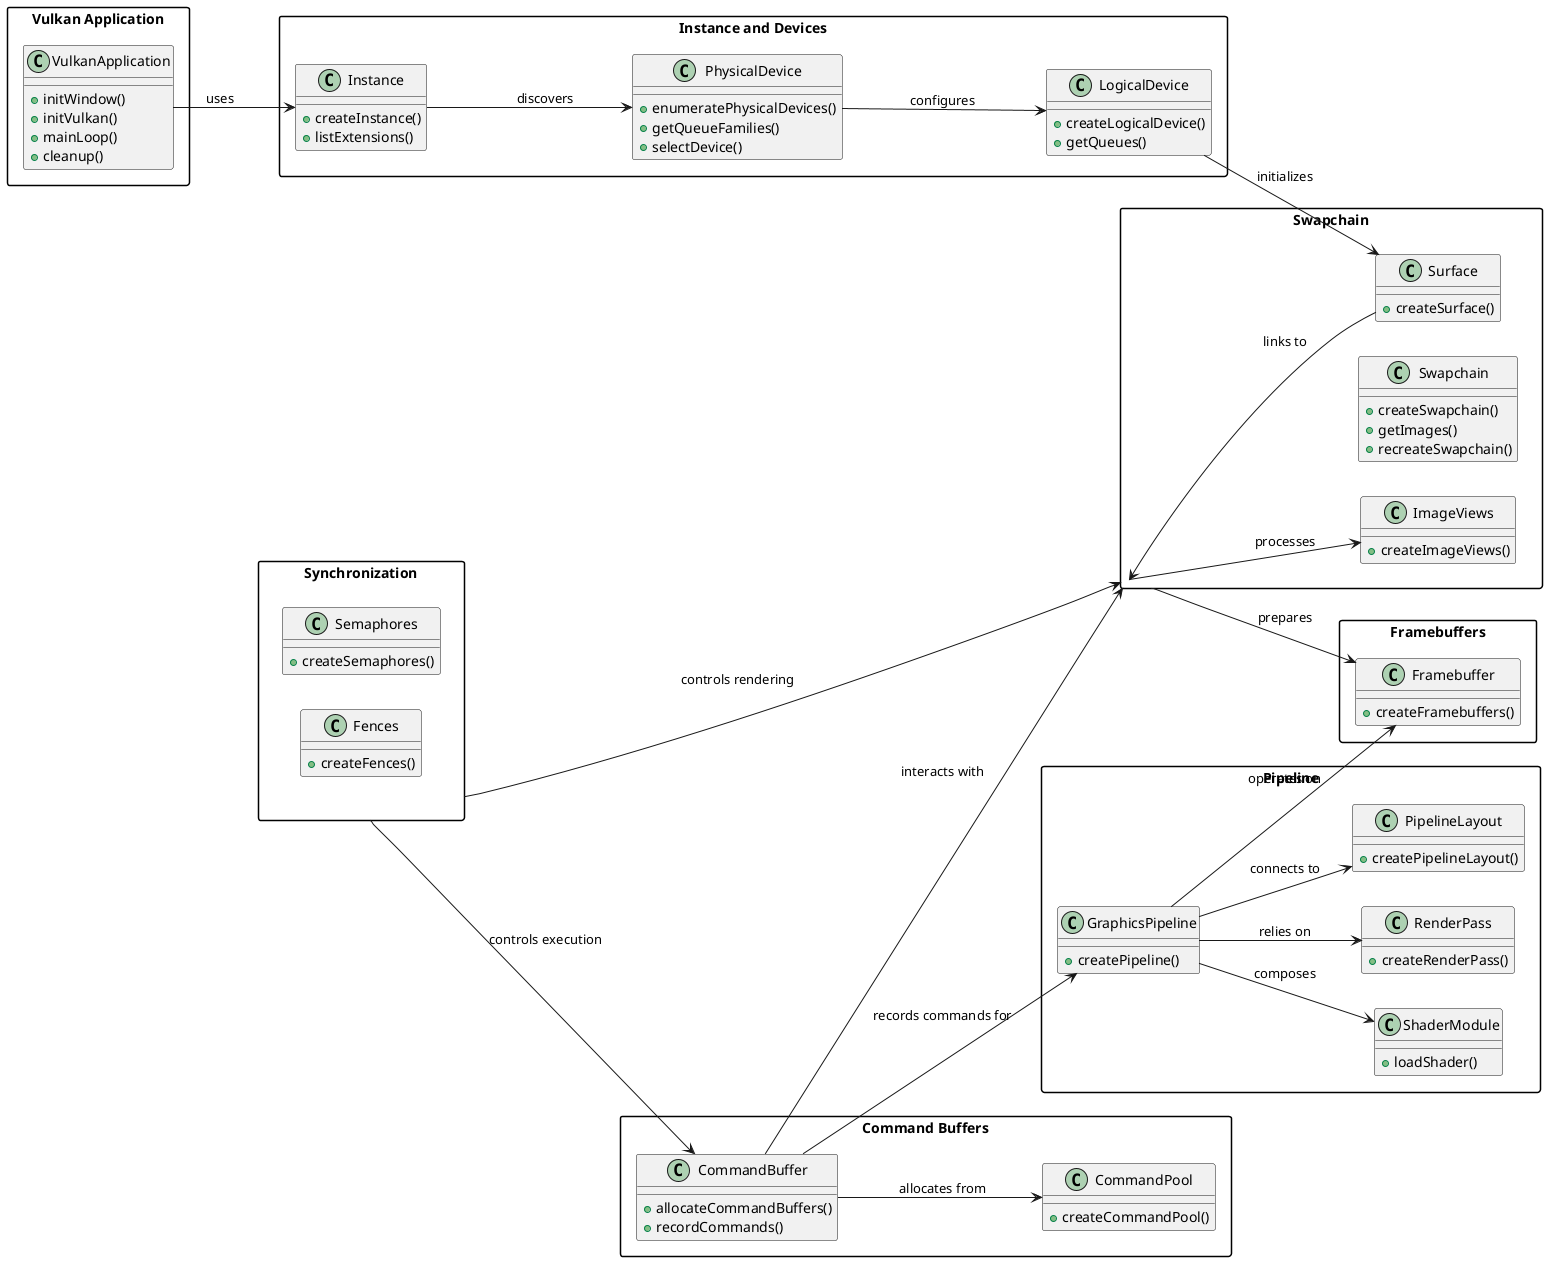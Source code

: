 @startuml vulkan_architecture

left to right direction
skinparam packageStyle rectangle

package "Vulkan Application" {
    class VulkanApplication {
        +initWindow()
        +initVulkan()
        +mainLoop()
        +cleanup()
    }
}

package "Instance and Devices" {
    class Instance {
        +createInstance()
        +listExtensions()
    }
    class PhysicalDevice {
        +enumeratePhysicalDevices()
        +getQueueFamilies()
        +selectDevice()
    }
    class LogicalDevice {
        +createLogicalDevice()
        +getQueues()
    }
}

package "Swapchain" {
    class Surface {
        +createSurface()
    }
    class Swapchain {
        +createSwapchain()
        +getImages()
        +recreateSwapchain()
    }
    class ImageViews {
        +createImageViews()
    }
}

package "Pipeline" {
    class ShaderModule {
        +loadShader()
    }
    class RenderPass {
        +createRenderPass()
    }
    class PipelineLayout {
        +createPipelineLayout()
    }
    class GraphicsPipeline {
        +createPipeline()
    }
}

package "Framebuffers" {
    class Framebuffer {
        +createFramebuffers()
    }
}

package "Command Buffers" {
    class CommandPool {
        +createCommandPool()
    }
    class CommandBuffer {
        +allocateCommandBuffers()
        +recordCommands()
    }
}

package "Synchronization" {
    class Semaphores {
        +createSemaphores()
    }
    class Fences {
        +createFences()
    }
}

VulkanApplication --> Instance : uses
Instance --> PhysicalDevice : discovers
PhysicalDevice --> LogicalDevice : configures
LogicalDevice --> Surface : initializes

Surface --> Swapchain : links to
Swapchain --> ImageViews : processes
Swapchain --> Framebuffer : prepares

GraphicsPipeline --> ShaderModule : composes
GraphicsPipeline --> RenderPass : relies on
GraphicsPipeline --> PipelineLayout : connects to
GraphicsPipeline --> Framebuffer : operates on

CommandBuffer --> CommandPool : allocates from
CommandBuffer --> GraphicsPipeline : records commands for
CommandBuffer --> Swapchain : interacts with

Synchronization --> CommandBuffer : controls execution
Synchronization --> Swapchain : controls rendering

@enduml
